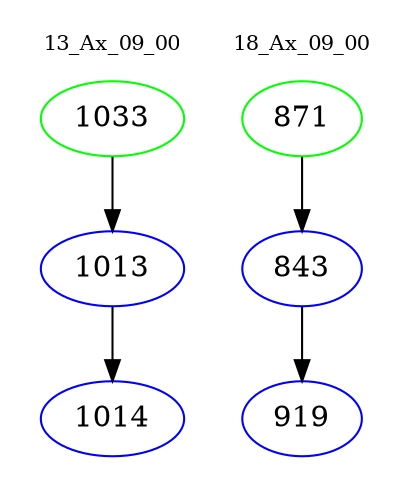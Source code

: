 digraph{
subgraph cluster_0 {
color = white
label = "13_Ax_09_00";
fontsize=10;
T0_1033 [label="1033", color="green"]
T0_1033 -> T0_1013 [color="black"]
T0_1013 [label="1013", color="blue"]
T0_1013 -> T0_1014 [color="black"]
T0_1014 [label="1014", color="blue"]
}
subgraph cluster_1 {
color = white
label = "18_Ax_09_00";
fontsize=10;
T1_871 [label="871", color="green"]
T1_871 -> T1_843 [color="black"]
T1_843 [label="843", color="blue"]
T1_843 -> T1_919 [color="black"]
T1_919 [label="919", color="blue"]
}
}
